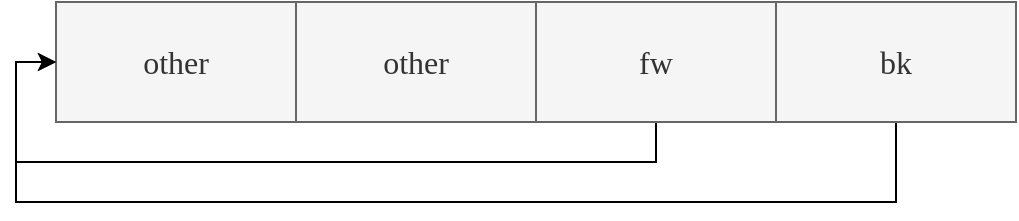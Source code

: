 <mxfile>
    <diagram id="b-Bwdr1y-Pm7TVUk07Hk" name="Page-1">
        <mxGraphModel dx="892" dy="914" grid="1" gridSize="10" guides="1" tooltips="1" connect="1" arrows="1" fold="1" page="1" pageScale="1" pageWidth="827" pageHeight="1169" math="0" shadow="0">
            <root>
                <mxCell id="0"/>
                <mxCell id="1" parent="0"/>
                <mxCell id="2" value="other" style="rounded=0;whiteSpace=wrap;html=1;strokeColor=#666666;fontColor=#333333;fillColor=#f5f5f5;fontSize=16;fontFamily=Verdana;fontStyle=0;horizontal=1;" parent="1" vertex="1">
                    <mxGeometry x="80" y="200" width="120" height="60" as="geometry"/>
                </mxCell>
                <mxCell id="45" value="&lt;span&gt;other&lt;/span&gt;" style="rounded=0;whiteSpace=wrap;html=1;strokeColor=#666666;fontColor=#333333;fillColor=#f5f5f5;fontSize=16;fontFamily=Verdana;fontStyle=0;horizontal=1;" parent="1" vertex="1">
                    <mxGeometry x="200" y="200" width="120" height="60" as="geometry"/>
                </mxCell>
                <mxCell id="56" style="edgeStyle=orthogonalEdgeStyle;rounded=0;orthogonalLoop=1;jettySize=auto;html=1;exitX=0.5;exitY=1;exitDx=0;exitDy=0;entryX=0;entryY=0.5;entryDx=0;entryDy=0;" edge="1" parent="1" source="47" target="2">
                    <mxGeometry relative="1" as="geometry">
                        <Array as="points">
                            <mxPoint x="380" y="280"/>
                            <mxPoint x="60" y="280"/>
                            <mxPoint x="60" y="230"/>
                        </Array>
                    </mxGeometry>
                </mxCell>
                <mxCell id="47" value="fw" style="rounded=0;whiteSpace=wrap;html=1;strokeColor=#666666;fontColor=#333333;fillColor=#f5f5f5;fontSize=16;fontFamily=Verdana;fontStyle=0;horizontal=1;" parent="1" vertex="1">
                    <mxGeometry x="320" y="200" width="120" height="60" as="geometry"/>
                </mxCell>
                <mxCell id="57" style="edgeStyle=orthogonalEdgeStyle;rounded=0;orthogonalLoop=1;jettySize=auto;html=1;exitX=0.5;exitY=1;exitDx=0;exitDy=0;entryX=0;entryY=0.5;entryDx=0;entryDy=0;" edge="1" parent="1" source="49" target="2">
                    <mxGeometry relative="1" as="geometry">
                        <Array as="points">
                            <mxPoint x="500" y="300"/>
                            <mxPoint x="60" y="300"/>
                            <mxPoint x="60" y="230"/>
                        </Array>
                    </mxGeometry>
                </mxCell>
                <mxCell id="49" value="bk" style="rounded=0;whiteSpace=wrap;html=1;strokeColor=#666666;fontColor=#333333;fillColor=#f5f5f5;fontSize=16;fontFamily=Verdana;fontStyle=0;horizontal=1;" parent="1" vertex="1">
                    <mxGeometry x="440" y="200" width="120" height="60" as="geometry"/>
                </mxCell>
            </root>
        </mxGraphModel>
    </diagram>
</mxfile>